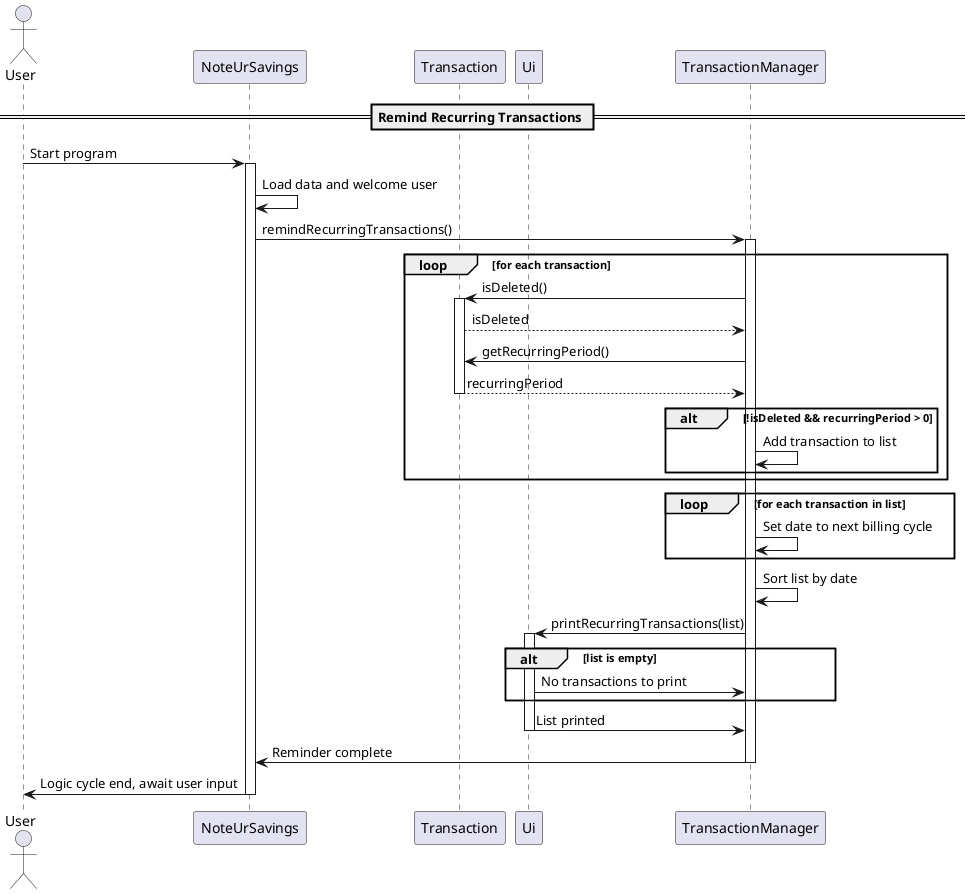 @startuml

actor User
participant NoteUrSavings
participant Transaction
participant Ui
participant TransactionManager

== Remind Recurring Transactions ==
User -> NoteUrSavings : Start program
activate NoteUrSavings
NoteUrSavings -> NoteUrSavings : Load data and welcome user
NoteUrSavings -> TransactionManager : remindRecurringTransactions()
activate TransactionManager
loop for each transaction
    TransactionManager -> Transaction : isDeleted()
    activate Transaction
    Transaction --> TransactionManager : isDeleted
    TransactionManager -> Transaction : getRecurringPeriod()
    Transaction --> TransactionManager : recurringPeriod
    deactivate Transaction
    alt !isDeleted && recurringPeriod > 0
        TransactionManager -> TransactionManager : Add transaction to list
    end
end
loop for each transaction in list
    TransactionManager -> TransactionManager : Set date to next billing cycle
end
TransactionManager -> TransactionManager : Sort list by date
TransactionManager -> Ui : printRecurringTransactions(list)
activate Ui
alt list is empty
Ui -> TransactionManager : No transactions to print
end
Ui -> TransactionManager : List printed
deactivate Ui
TransactionManager -> NoteUrSavings : Reminder complete
deactivate TransactionManager
NoteUrSavings -> User : Logic cycle end, await user input
deactivate NoteUrSavings


@enduml

